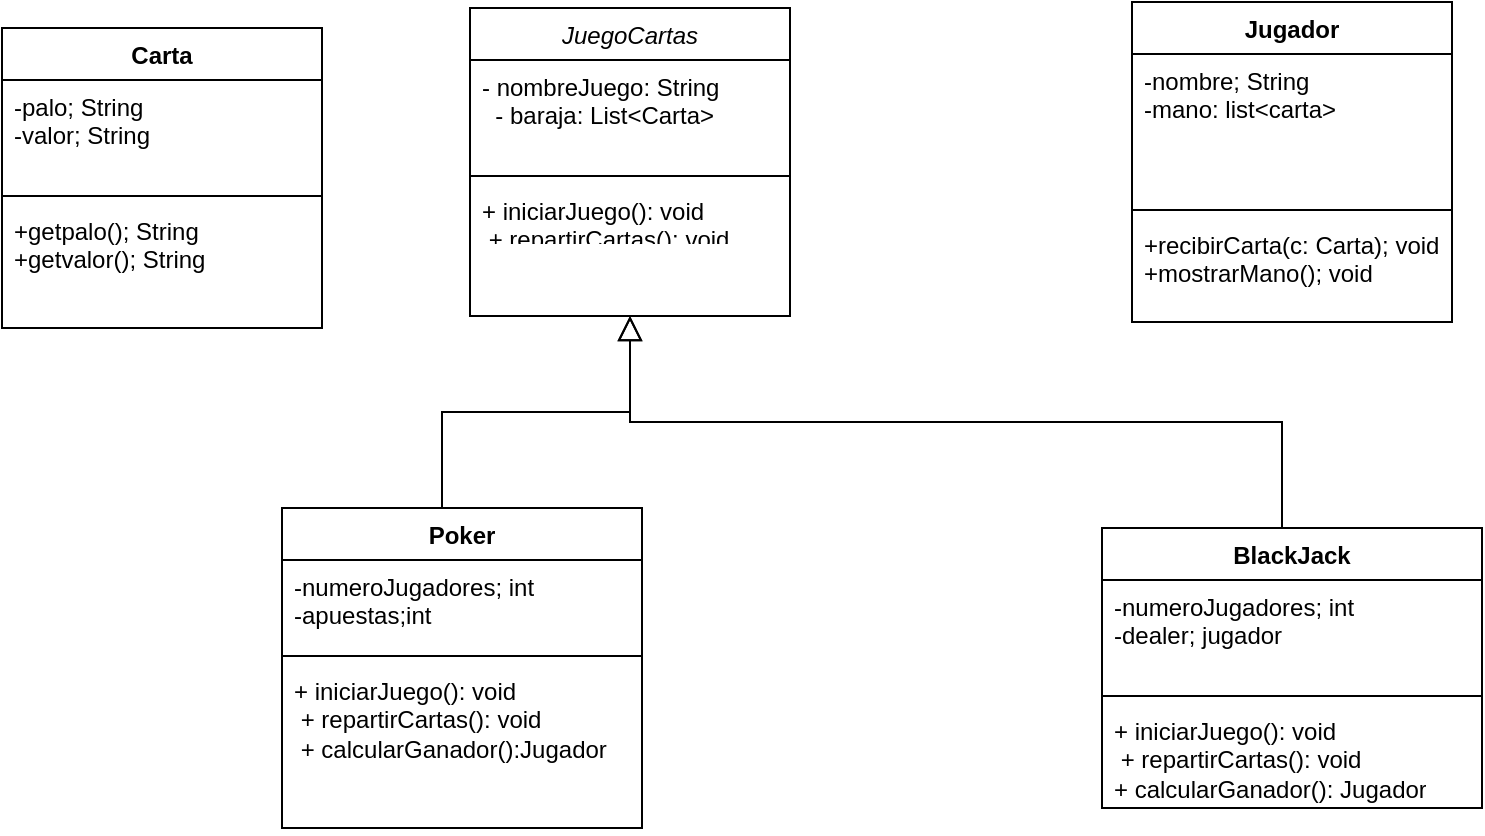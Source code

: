 <mxfile version="24.7.12">
  <diagram id="C5RBs43oDa-KdzZeNtuy" name="Page-1">
    <mxGraphModel dx="1073" dy="451" grid="1" gridSize="10" guides="1" tooltips="1" connect="1" arrows="1" fold="1" page="1" pageScale="1" pageWidth="827" pageHeight="1169" math="0" shadow="0">
      <root>
        <mxCell id="WIyWlLk6GJQsqaUBKTNV-0" />
        <mxCell id="WIyWlLk6GJQsqaUBKTNV-1" parent="WIyWlLk6GJQsqaUBKTNV-0" />
        <mxCell id="zkfFHV4jXpPFQw0GAbJ--0" value="JuegoCartas" style="swimlane;fontStyle=2;align=center;verticalAlign=top;childLayout=stackLayout;horizontal=1;startSize=26;horizontalStack=0;resizeParent=1;resizeLast=0;collapsible=1;marginBottom=0;rounded=0;shadow=0;strokeWidth=1;" parent="WIyWlLk6GJQsqaUBKTNV-1" vertex="1">
          <mxGeometry x="254" y="40" width="160" height="154" as="geometry">
            <mxRectangle x="230" y="140" width="160" height="26" as="alternateBounds" />
          </mxGeometry>
        </mxCell>
        <mxCell id="zkfFHV4jXpPFQw0GAbJ--1" value="- nombreJuego: String &#xa;  - baraja: List&lt;Carta&gt; " style="text;align=left;verticalAlign=top;spacingLeft=4;spacingRight=4;overflow=hidden;rotatable=0;points=[[0,0.5],[1,0.5]];portConstraint=eastwest;" parent="zkfFHV4jXpPFQw0GAbJ--0" vertex="1">
          <mxGeometry y="26" width="160" height="54" as="geometry" />
        </mxCell>
        <mxCell id="zkfFHV4jXpPFQw0GAbJ--4" value="" style="line;html=1;strokeWidth=1;align=left;verticalAlign=middle;spacingTop=-1;spacingLeft=3;spacingRight=3;rotatable=0;labelPosition=right;points=[];portConstraint=eastwest;" parent="zkfFHV4jXpPFQw0GAbJ--0" vertex="1">
          <mxGeometry y="80" width="160" height="8" as="geometry" />
        </mxCell>
        <mxCell id="zkfFHV4jXpPFQw0GAbJ--5" value="+ iniciarJuego(): void  &#xa; + repartirCartas(): void" style="text;align=left;verticalAlign=top;spacingLeft=4;spacingRight=4;overflow=hidden;rotatable=0;points=[[0,0.5],[1,0.5]];portConstraint=eastwest;" parent="zkfFHV4jXpPFQw0GAbJ--0" vertex="1">
          <mxGeometry y="88" width="160" height="26" as="geometry" />
        </mxCell>
        <mxCell id="zkfFHV4jXpPFQw0GAbJ--12" value="" style="endArrow=block;endSize=10;endFill=0;shadow=0;strokeWidth=1;rounded=0;curved=0;edgeStyle=elbowEdgeStyle;elbow=vertical;" parent="WIyWlLk6GJQsqaUBKTNV-1" target="zkfFHV4jXpPFQw0GAbJ--0" edge="1">
          <mxGeometry width="160" relative="1" as="geometry">
            <mxPoint x="240" y="290" as="sourcePoint" />
            <mxPoint x="200" y="203" as="targetPoint" />
          </mxGeometry>
        </mxCell>
        <mxCell id="zkfFHV4jXpPFQw0GAbJ--16" value="" style="endArrow=block;endSize=10;endFill=0;shadow=0;strokeWidth=1;rounded=0;curved=0;edgeStyle=elbowEdgeStyle;elbow=vertical;" parent="WIyWlLk6GJQsqaUBKTNV-1" target="zkfFHV4jXpPFQw0GAbJ--0" edge="1">
          <mxGeometry width="160" relative="1" as="geometry">
            <mxPoint x="660" y="300" as="sourcePoint" />
            <mxPoint x="310" y="271" as="targetPoint" />
          </mxGeometry>
        </mxCell>
        <mxCell id="JmkIEEq32ISHrvqCij2U-1" value="Poker" style="swimlane;fontStyle=1;align=center;verticalAlign=top;childLayout=stackLayout;horizontal=1;startSize=26;horizontalStack=0;resizeParent=1;resizeParentMax=0;resizeLast=0;collapsible=1;marginBottom=0;whiteSpace=wrap;html=1;" vertex="1" parent="WIyWlLk6GJQsqaUBKTNV-1">
          <mxGeometry x="160" y="290" width="180" height="160" as="geometry" />
        </mxCell>
        <mxCell id="JmkIEEq32ISHrvqCij2U-2" value="-numeroJugadores; int&lt;div&gt;-apuestas;int&lt;/div&gt;" style="text;strokeColor=none;fillColor=none;align=left;verticalAlign=top;spacingLeft=4;spacingRight=4;overflow=hidden;rotatable=0;points=[[0,0.5],[1,0.5]];portConstraint=eastwest;whiteSpace=wrap;html=1;" vertex="1" parent="JmkIEEq32ISHrvqCij2U-1">
          <mxGeometry y="26" width="180" height="44" as="geometry" />
        </mxCell>
        <mxCell id="JmkIEEq32ISHrvqCij2U-3" value="" style="line;strokeWidth=1;fillColor=none;align=left;verticalAlign=middle;spacingTop=-1;spacingLeft=3;spacingRight=3;rotatable=0;labelPosition=right;points=[];portConstraint=eastwest;strokeColor=inherit;" vertex="1" parent="JmkIEEq32ISHrvqCij2U-1">
          <mxGeometry y="70" width="180" height="8" as="geometry" />
        </mxCell>
        <mxCell id="JmkIEEq32ISHrvqCij2U-4" value="+ iniciarJuego(): void&amp;nbsp;&amp;nbsp;&lt;div&gt;&amp;nbsp;+ repartirCartas(): void&amp;nbsp;&lt;div&gt;&amp;nbsp;+ calcularGanador():Jugador&amp;nbsp;&lt;/div&gt;&lt;/div&gt;" style="text;strokeColor=none;fillColor=none;align=left;verticalAlign=top;spacingLeft=4;spacingRight=4;overflow=hidden;rotatable=0;points=[[0,0.5],[1,0.5]];portConstraint=eastwest;whiteSpace=wrap;html=1;" vertex="1" parent="JmkIEEq32ISHrvqCij2U-1">
          <mxGeometry y="78" width="180" height="82" as="geometry" />
        </mxCell>
        <mxCell id="JmkIEEq32ISHrvqCij2U-5" value="BlackJack" style="swimlane;fontStyle=1;align=center;verticalAlign=top;childLayout=stackLayout;horizontal=1;startSize=26;horizontalStack=0;resizeParent=1;resizeParentMax=0;resizeLast=0;collapsible=1;marginBottom=0;whiteSpace=wrap;html=1;" vertex="1" parent="WIyWlLk6GJQsqaUBKTNV-1">
          <mxGeometry x="570" y="300" width="190" height="140" as="geometry" />
        </mxCell>
        <mxCell id="JmkIEEq32ISHrvqCij2U-6" value="-numeroJugadores; int&lt;div&gt;-dealer; jugador&lt;/div&gt;" style="text;strokeColor=none;fillColor=none;align=left;verticalAlign=top;spacingLeft=4;spacingRight=4;overflow=hidden;rotatable=0;points=[[0,0.5],[1,0.5]];portConstraint=eastwest;whiteSpace=wrap;html=1;" vertex="1" parent="JmkIEEq32ISHrvqCij2U-5">
          <mxGeometry y="26" width="190" height="54" as="geometry" />
        </mxCell>
        <mxCell id="JmkIEEq32ISHrvqCij2U-7" value="" style="line;strokeWidth=1;fillColor=none;align=left;verticalAlign=middle;spacingTop=-1;spacingLeft=3;spacingRight=3;rotatable=0;labelPosition=right;points=[];portConstraint=eastwest;strokeColor=inherit;" vertex="1" parent="JmkIEEq32ISHrvqCij2U-5">
          <mxGeometry y="80" width="190" height="8" as="geometry" />
        </mxCell>
        <mxCell id="JmkIEEq32ISHrvqCij2U-8" value="+ iniciarJuego(): void&amp;nbsp;&lt;div&gt;&lt;span style=&quot;background-color: initial;&quot;&gt;&amp;nbsp;+ repartirCartas(): void&amp;nbsp;&lt;/span&gt;&lt;div&gt;&lt;div&gt;+ calcularGanador(): Jugador &lt;/div&gt;&lt;/div&gt;&lt;/div&gt;" style="text;strokeColor=none;fillColor=none;align=left;verticalAlign=top;spacingLeft=4;spacingRight=4;overflow=hidden;rotatable=0;points=[[0,0.5],[1,0.5]];portConstraint=eastwest;whiteSpace=wrap;html=1;" vertex="1" parent="JmkIEEq32ISHrvqCij2U-5">
          <mxGeometry y="88" width="190" height="52" as="geometry" />
        </mxCell>
        <mxCell id="JmkIEEq32ISHrvqCij2U-9" value="Jugador" style="swimlane;fontStyle=1;align=center;verticalAlign=top;childLayout=stackLayout;horizontal=1;startSize=26;horizontalStack=0;resizeParent=1;resizeParentMax=0;resizeLast=0;collapsible=1;marginBottom=0;whiteSpace=wrap;html=1;" vertex="1" parent="WIyWlLk6GJQsqaUBKTNV-1">
          <mxGeometry x="585" y="37" width="160" height="160" as="geometry" />
        </mxCell>
        <mxCell id="JmkIEEq32ISHrvqCij2U-10" value="-nombre; String&lt;div&gt;-mano: list&amp;lt;carta&amp;gt;&lt;/div&gt;" style="text;strokeColor=none;fillColor=none;align=left;verticalAlign=top;spacingLeft=4;spacingRight=4;overflow=hidden;rotatable=0;points=[[0,0.5],[1,0.5]];portConstraint=eastwest;whiteSpace=wrap;html=1;" vertex="1" parent="JmkIEEq32ISHrvqCij2U-9">
          <mxGeometry y="26" width="160" height="74" as="geometry" />
        </mxCell>
        <mxCell id="JmkIEEq32ISHrvqCij2U-11" value="" style="line;strokeWidth=1;fillColor=none;align=left;verticalAlign=middle;spacingTop=-1;spacingLeft=3;spacingRight=3;rotatable=0;labelPosition=right;points=[];portConstraint=eastwest;strokeColor=inherit;" vertex="1" parent="JmkIEEq32ISHrvqCij2U-9">
          <mxGeometry y="100" width="160" height="8" as="geometry" />
        </mxCell>
        <mxCell id="JmkIEEq32ISHrvqCij2U-12" value="+recibirCarta(c: Carta); void&lt;div&gt;+mostrarMano(); void&lt;/div&gt;" style="text;strokeColor=none;fillColor=none;align=left;verticalAlign=top;spacingLeft=4;spacingRight=4;overflow=hidden;rotatable=0;points=[[0,0.5],[1,0.5]];portConstraint=eastwest;whiteSpace=wrap;html=1;" vertex="1" parent="JmkIEEq32ISHrvqCij2U-9">
          <mxGeometry y="108" width="160" height="52" as="geometry" />
        </mxCell>
        <mxCell id="JmkIEEq32ISHrvqCij2U-13" value="Carta" style="swimlane;fontStyle=1;align=center;verticalAlign=top;childLayout=stackLayout;horizontal=1;startSize=26;horizontalStack=0;resizeParent=1;resizeParentMax=0;resizeLast=0;collapsible=1;marginBottom=0;whiteSpace=wrap;html=1;" vertex="1" parent="WIyWlLk6GJQsqaUBKTNV-1">
          <mxGeometry x="20" y="50" width="160" height="150" as="geometry" />
        </mxCell>
        <mxCell id="JmkIEEq32ISHrvqCij2U-14" value="-palo; String&lt;br&gt;-valor; String" style="text;strokeColor=none;fillColor=none;align=left;verticalAlign=top;spacingLeft=4;spacingRight=4;overflow=hidden;rotatable=0;points=[[0,0.5],[1,0.5]];portConstraint=eastwest;whiteSpace=wrap;html=1;" vertex="1" parent="JmkIEEq32ISHrvqCij2U-13">
          <mxGeometry y="26" width="160" height="54" as="geometry" />
        </mxCell>
        <mxCell id="JmkIEEq32ISHrvqCij2U-15" value="" style="line;strokeWidth=1;fillColor=none;align=left;verticalAlign=middle;spacingTop=-1;spacingLeft=3;spacingRight=3;rotatable=0;labelPosition=right;points=[];portConstraint=eastwest;strokeColor=inherit;" vertex="1" parent="JmkIEEq32ISHrvqCij2U-13">
          <mxGeometry y="80" width="160" height="8" as="geometry" />
        </mxCell>
        <mxCell id="JmkIEEq32ISHrvqCij2U-16" value="+getpalo(); String&lt;div&gt;+getvalor(); String&lt;/div&gt;" style="text;strokeColor=none;fillColor=none;align=left;verticalAlign=top;spacingLeft=4;spacingRight=4;overflow=hidden;rotatable=0;points=[[0,0.5],[1,0.5]];portConstraint=eastwest;whiteSpace=wrap;html=1;" vertex="1" parent="JmkIEEq32ISHrvqCij2U-13">
          <mxGeometry y="88" width="160" height="62" as="geometry" />
        </mxCell>
      </root>
    </mxGraphModel>
  </diagram>
</mxfile>
